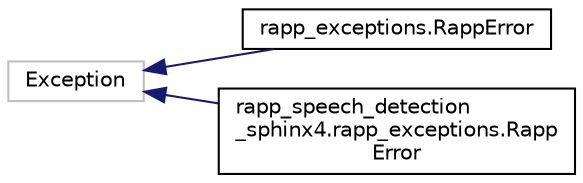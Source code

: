 digraph "Graphical Class Hierarchy"
{
  edge [fontname="Helvetica",fontsize="10",labelfontname="Helvetica",labelfontsize="10"];
  node [fontname="Helvetica",fontsize="10",shape=record];
  rankdir="LR";
  Node1 [label="Exception",height=0.2,width=0.4,color="grey75", fillcolor="white", style="filled"];
  Node1 -> Node2 [dir="back",color="midnightblue",fontsize="10",style="solid",fontname="Helvetica"];
  Node2 [label="rapp_exceptions.RappError",height=0.2,width=0.4,color="black", fillcolor="white", style="filled",URL="$classrapp__exceptions_1_1RappError.html",tooltip="Inherits Exception and is used to catch only RAPP-specific exceptions. "];
  Node1 -> Node3 [dir="back",color="midnightblue",fontsize="10",style="solid",fontname="Helvetica"];
  Node3 [label="rapp_speech_detection\l_sphinx4.rapp_exceptions.Rapp\lError",height=0.2,width=0.4,color="black", fillcolor="white", style="filled",URL="$classrapp__speech__detection__sphinx4_1_1rapp__exceptions_1_1RappError.html",tooltip="Provides a RAPP specific exception. "];
}
